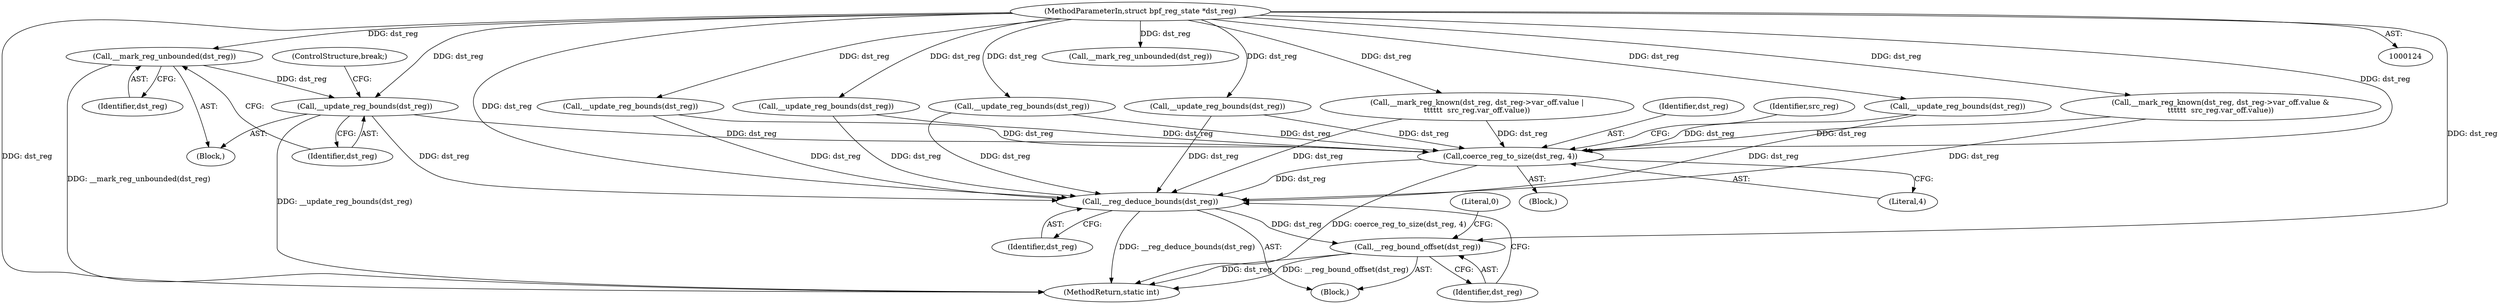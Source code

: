 digraph "0_linux_468f6eafa6c44cb2c5d8aad35e12f06c240a812a@pointer" {
"1000382" [label="(Call,__mark_reg_unbounded(dst_reg))"];
"1000127" [label="(MethodParameterIn,struct bpf_reg_state *dst_reg)"];
"1000384" [label="(Call,__update_reg_bounds(dst_reg))"];
"1000770" [label="(Call,coerce_reg_to_size(dst_reg, 4))"];
"1000777" [label="(Call,__reg_deduce_bounds(dst_reg))"];
"1000779" [label="(Call,__reg_bound_offset(dst_reg))"];
"1000384" [label="(Call,__update_reg_bounds(dst_reg))"];
"1000381" [label="(Block,)"];
"1000770" [label="(Call,coerce_reg_to_size(dst_reg, 4))"];
"1000778" [label="(Identifier,dst_reg)"];
"1000779" [label="(Call,__reg_bound_offset(dst_reg))"];
"1000777" [label="(Call,__reg_deduce_bounds(dst_reg))"];
"1000386" [label="(ControlStructure,break;)"];
"1000769" [label="(Block,)"];
"1000772" [label="(Literal,4)"];
"1000129" [label="(Block,)"];
"1000782" [label="(Literal,0)"];
"1000783" [label="(MethodReturn,static int)"];
"1000628" [label="(Call,__update_reg_bounds(dst_reg))"];
"1000383" [label="(Identifier,dst_reg)"];
"1000382" [label="(Call,__mark_reg_unbounded(dst_reg))"];
"1000542" [label="(Call,__mark_reg_known(dst_reg, dst_reg->var_off.value |\n\t\t\t\t\t\t  src_reg.var_off.value))"];
"1000398" [label="(Call,__mark_reg_unbounded(dst_reg))"];
"1000780" [label="(Identifier,dst_reg)"];
"1000751" [label="(Call,__update_reg_bounds(dst_reg))"];
"1000127" [label="(MethodParameterIn,struct bpf_reg_state *dst_reg)"];
"1000453" [label="(Call,__mark_reg_known(dst_reg, dst_reg->var_off.value &\n\t\t\t\t\t\t  src_reg.var_off.value))"];
"1000696" [label="(Call,__update_reg_bounds(dst_reg))"];
"1000771" [label="(Identifier,dst_reg)"];
"1000385" [label="(Identifier,dst_reg)"];
"1000775" [label="(Identifier,src_reg)"];
"1000533" [label="(Call,__update_reg_bounds(dst_reg))"];
"1000400" [label="(Call,__update_reg_bounds(dst_reg))"];
"1000382" -> "1000381"  [label="AST: "];
"1000382" -> "1000383"  [label="CFG: "];
"1000383" -> "1000382"  [label="AST: "];
"1000385" -> "1000382"  [label="CFG: "];
"1000382" -> "1000783"  [label="DDG: __mark_reg_unbounded(dst_reg)"];
"1000127" -> "1000382"  [label="DDG: dst_reg"];
"1000382" -> "1000384"  [label="DDG: dst_reg"];
"1000127" -> "1000124"  [label="AST: "];
"1000127" -> "1000783"  [label="DDG: dst_reg"];
"1000127" -> "1000384"  [label="DDG: dst_reg"];
"1000127" -> "1000398"  [label="DDG: dst_reg"];
"1000127" -> "1000400"  [label="DDG: dst_reg"];
"1000127" -> "1000453"  [label="DDG: dst_reg"];
"1000127" -> "1000533"  [label="DDG: dst_reg"];
"1000127" -> "1000542"  [label="DDG: dst_reg"];
"1000127" -> "1000628"  [label="DDG: dst_reg"];
"1000127" -> "1000696"  [label="DDG: dst_reg"];
"1000127" -> "1000751"  [label="DDG: dst_reg"];
"1000127" -> "1000770"  [label="DDG: dst_reg"];
"1000127" -> "1000777"  [label="DDG: dst_reg"];
"1000127" -> "1000779"  [label="DDG: dst_reg"];
"1000384" -> "1000381"  [label="AST: "];
"1000384" -> "1000385"  [label="CFG: "];
"1000385" -> "1000384"  [label="AST: "];
"1000386" -> "1000384"  [label="CFG: "];
"1000384" -> "1000783"  [label="DDG: __update_reg_bounds(dst_reg)"];
"1000384" -> "1000770"  [label="DDG: dst_reg"];
"1000384" -> "1000777"  [label="DDG: dst_reg"];
"1000770" -> "1000769"  [label="AST: "];
"1000770" -> "1000772"  [label="CFG: "];
"1000771" -> "1000770"  [label="AST: "];
"1000772" -> "1000770"  [label="AST: "];
"1000775" -> "1000770"  [label="CFG: "];
"1000770" -> "1000783"  [label="DDG: coerce_reg_to_size(dst_reg, 4)"];
"1000696" -> "1000770"  [label="DDG: dst_reg"];
"1000628" -> "1000770"  [label="DDG: dst_reg"];
"1000400" -> "1000770"  [label="DDG: dst_reg"];
"1000542" -> "1000770"  [label="DDG: dst_reg"];
"1000453" -> "1000770"  [label="DDG: dst_reg"];
"1000533" -> "1000770"  [label="DDG: dst_reg"];
"1000751" -> "1000770"  [label="DDG: dst_reg"];
"1000770" -> "1000777"  [label="DDG: dst_reg"];
"1000777" -> "1000129"  [label="AST: "];
"1000777" -> "1000778"  [label="CFG: "];
"1000778" -> "1000777"  [label="AST: "];
"1000780" -> "1000777"  [label="CFG: "];
"1000777" -> "1000783"  [label="DDG: __reg_deduce_bounds(dst_reg)"];
"1000696" -> "1000777"  [label="DDG: dst_reg"];
"1000628" -> "1000777"  [label="DDG: dst_reg"];
"1000400" -> "1000777"  [label="DDG: dst_reg"];
"1000542" -> "1000777"  [label="DDG: dst_reg"];
"1000453" -> "1000777"  [label="DDG: dst_reg"];
"1000533" -> "1000777"  [label="DDG: dst_reg"];
"1000751" -> "1000777"  [label="DDG: dst_reg"];
"1000777" -> "1000779"  [label="DDG: dst_reg"];
"1000779" -> "1000129"  [label="AST: "];
"1000779" -> "1000780"  [label="CFG: "];
"1000780" -> "1000779"  [label="AST: "];
"1000782" -> "1000779"  [label="CFG: "];
"1000779" -> "1000783"  [label="DDG: dst_reg"];
"1000779" -> "1000783"  [label="DDG: __reg_bound_offset(dst_reg)"];
}
